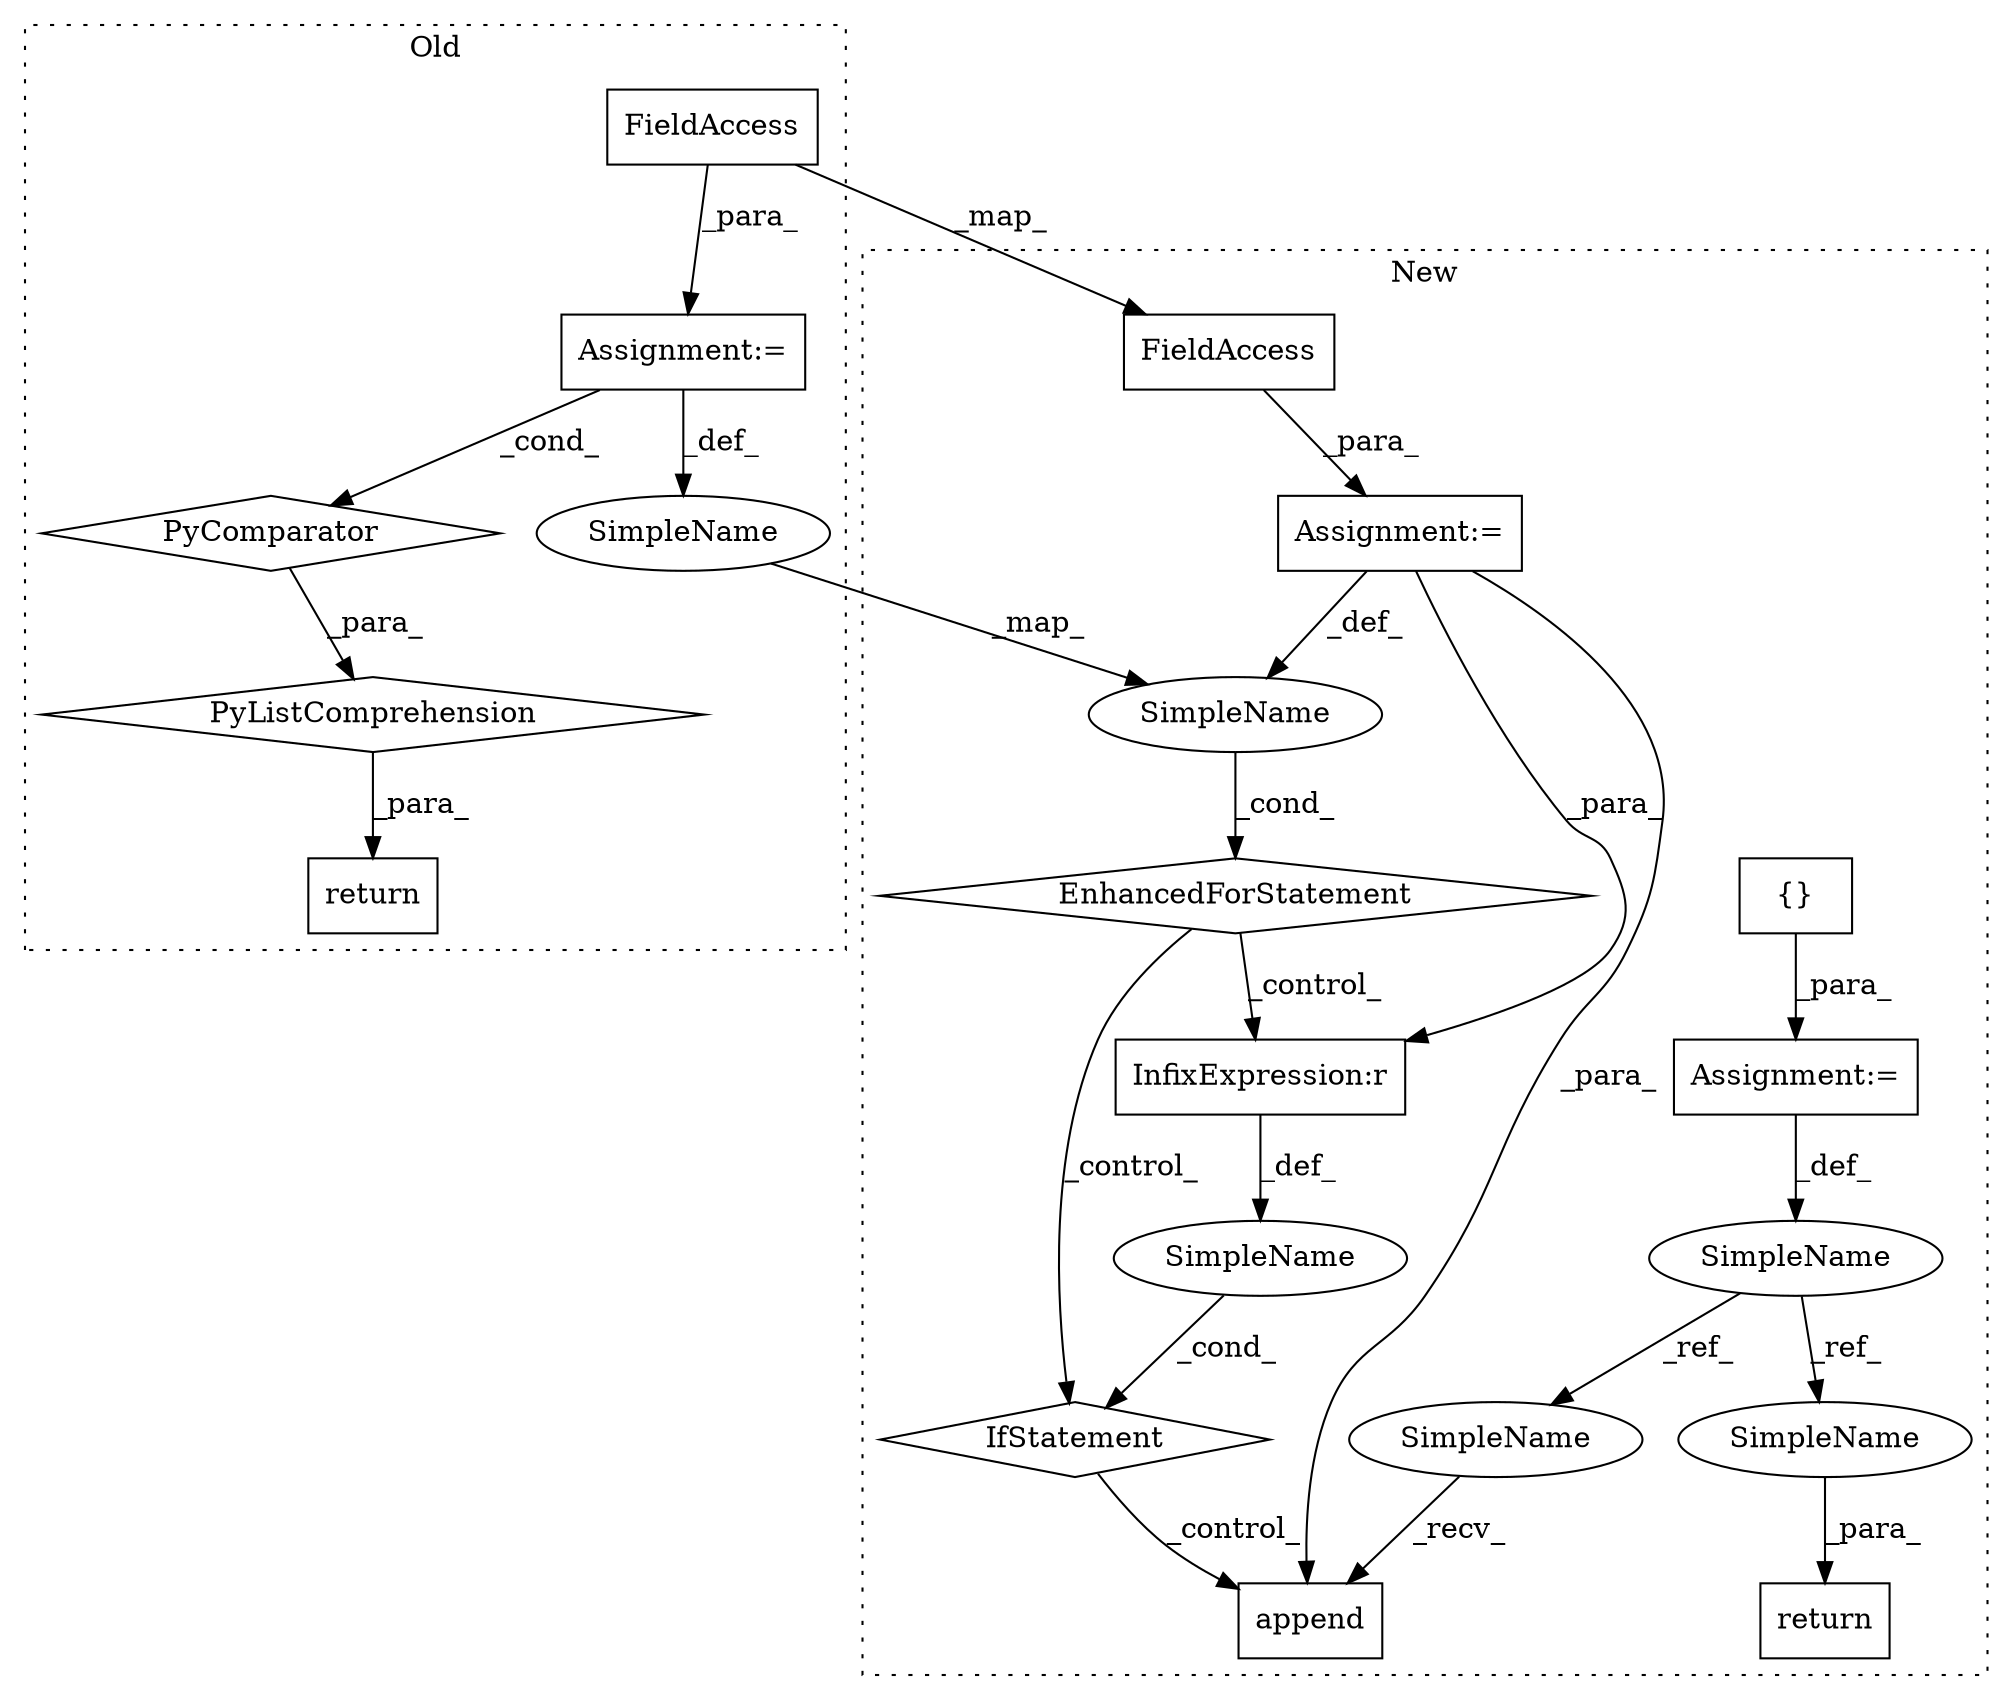 digraph G {
subgraph cluster0 {
1 [label="return" a="41" s="2871" l="18" shape="box"];
4 [label="Assignment:=" a="7" s="2991" l="39" shape="box"];
9 [label="PyComparator" a="113" s="2991" l="39" shape="diamond"];
10 [label="PyListComprehension" a="109" s="2889" l="149" shape="diamond"];
13 [label="SimpleName" a="42" s="2994" l="4" shape="ellipse"];
17 [label="FieldAccess" a="22" s="3001" l="20" shape="box"];
label = "Old";
style="dotted";
}
subgraph cluster1 {
2 [label="{}" a="4" s="3190" l="2" shape="box"];
3 [label="return" a="41" s="3567" l="7" shape="box"];
5 [label="Assignment:=" a="7" s="3180" l="1" shape="box"];
6 [label="append" a="32" s="3541,3554" l="7,1" shape="box"];
7 [label="EnhancedForStatement" a="70" s="3198,3282" l="53,2" shape="diamond"];
8 [label="Assignment:=" a="7" s="3198,3282" l="53,2" shape="box"];
11 [label="SimpleName" a="42" s="3171" l="9" shape="ellipse"];
12 [label="SimpleName" a="42" s="3255" l="4" shape="ellipse"];
14 [label="IfStatement" a="25" s="3411,3429" l="4,2" shape="diamond"];
15 [label="SimpleName" a="42" s="" l="" shape="ellipse"];
16 [label="InfixExpression:r" a="27" s="3421" l="4" shape="box"];
18 [label="FieldAccess" a="22" s="3262" l="20" shape="box"];
19 [label="SimpleName" a="42" s="3574" l="9" shape="ellipse"];
20 [label="SimpleName" a="42" s="3531" l="9" shape="ellipse"];
label = "New";
style="dotted";
}
2 -> 5 [label="_para_"];
4 -> 9 [label="_cond_"];
4 -> 13 [label="_def_"];
5 -> 11 [label="_def_"];
7 -> 16 [label="_control_"];
7 -> 14 [label="_control_"];
8 -> 6 [label="_para_"];
8 -> 12 [label="_def_"];
8 -> 16 [label="_para_"];
9 -> 10 [label="_para_"];
10 -> 1 [label="_para_"];
11 -> 19 [label="_ref_"];
11 -> 20 [label="_ref_"];
12 -> 7 [label="_cond_"];
13 -> 12 [label="_map_"];
14 -> 6 [label="_control_"];
15 -> 14 [label="_cond_"];
16 -> 15 [label="_def_"];
17 -> 4 [label="_para_"];
17 -> 18 [label="_map_"];
18 -> 8 [label="_para_"];
19 -> 3 [label="_para_"];
20 -> 6 [label="_recv_"];
}